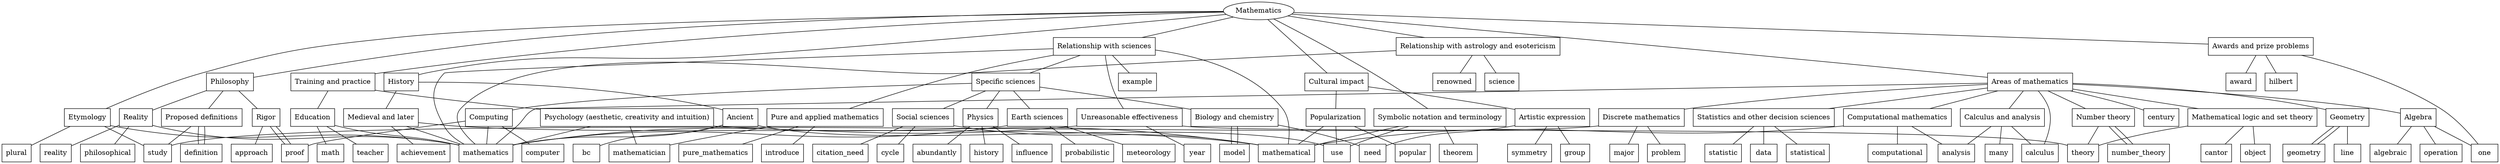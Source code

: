 graph Mathematics {
	node [shape=ellipse]
	Mathematics
	node [shape=box]
	Etymology
	Mathematics -- Etymology
	study
	Etymology -- study
	plural
	Etymology -- plural
	mathematics
	Etymology -- mathematics
	"Areas of mathematics"
	Mathematics -- "Areas of mathematics"
	mathematics
	"Areas of mathematics" -- mathematics
	century
	"Areas of mathematics" -- century
	calculus
	"Areas of mathematics" -- calculus
	"Number theory"
	"Areas of mathematics" -- "Number theory"
	theory
	"Number theory" -- theory
	number_theory
	"Number theory" -- number_theory
	number_theory
	"Number theory" -- number_theory
	Geometry
	"Areas of mathematics" -- Geometry
	geometry
	Geometry -- geometry
	line
	Geometry -- line
	geometry
	Geometry -- geometry
	Algebra
	"Areas of mathematics" -- Algebra
	algebraic
	Algebra -- algebraic
	one
	Algebra -- one
	operation
	Algebra -- operation
	"Calculus and analysis"
	"Areas of mathematics" -- "Calculus and analysis"
	calculus
	"Calculus and analysis" -- calculus
	analysis
	"Calculus and analysis" -- analysis
	many
	"Calculus and analysis" -- many
	"Discrete mathematics"
	"Areas of mathematics" -- "Discrete mathematics"
	major
	"Discrete mathematics" -- major
	problem
	"Discrete mathematics" -- problem
	study
	"Discrete mathematics" -- study
	"Mathematical logic and set theory"
	"Areas of mathematics" -- "Mathematical logic and set theory"
	cantor
	"Mathematical logic and set theory" -- cantor
	theory
	"Mathematical logic and set theory" -- theory
	object
	"Mathematical logic and set theory" -- object
	"Statistics and other decision sciences"
	"Areas of mathematics" -- "Statistics and other decision sciences"
	statistical
	"Statistics and other decision sciences" -- statistical
	statistic
	"Statistics and other decision sciences" -- statistic
	data
	"Statistics and other decision sciences" -- data
	"Computational mathematics"
	"Areas of mathematics" -- "Computational mathematics"
	analysis
	"Computational mathematics" -- analysis
	computational
	"Computational mathematics" -- computational
	mathematical
	"Computational mathematics" -- mathematical
	History
	Mathematics -- History
	Ancient
	History -- Ancient
	bc
	Ancient -- bc
	use
	Ancient -- use
	mathematics
	Ancient -- mathematics
	"Medieval and later"
	History -- "Medieval and later"
	mathematical
	"Medieval and later" -- mathematical
	mathematics
	"Medieval and later" -- mathematics
	achievement
	"Medieval and later" -- achievement
	"Symbolic notation and terminology"
	Mathematics -- "Symbolic notation and terminology"
	theorem
	"Symbolic notation and terminology" -- theorem
	mathematical
	"Symbolic notation and terminology" -- mathematical
	use
	"Symbolic notation and terminology" -- use
	"Relationship with sciences"
	Mathematics -- "Relationship with sciences"
	example
	"Relationship with sciences" -- example
	mathematics
	"Relationship with sciences" -- mathematics
	mathematical
	"Relationship with sciences" -- mathematical
	"Pure and applied mathematics"
	"Relationship with sciences" -- "Pure and applied mathematics"
	pure_mathematics
	"Pure and applied mathematics" -- pure_mathematics
	introduce
	"Pure and applied mathematics" -- introduce
	mathematician
	"Pure and applied mathematics" -- mathematician
	"Unreasonable effectiveness"
	"Relationship with sciences" -- "Unreasonable effectiveness"
	theory
	"Unreasonable effectiveness" -- theory
	mathematics
	"Unreasonable effectiveness" -- mathematics
	year
	"Unreasonable effectiveness" -- year
	"Specific sciences"
	"Relationship with sciences" -- "Specific sciences"
	Physics
	"Specific sciences" -- Physics
	abundantly
	Physics -- abundantly
	history
	Physics -- history
	influence
	Physics -- influence
	Computing
	"Specific sciences" -- Computing
	proof
	Computing -- proof
	mathematics
	Computing -- mathematics
	computer
	Computing -- computer
	"Biology and chemistry"
	"Specific sciences" -- "Biology and chemistry"
	need
	"Biology and chemistry" -- need
	model
	"Biology and chemistry" -- model
	model
	"Biology and chemistry" -- model
	"Earth sciences"
	"Specific sciences" -- "Earth sciences"
	meteorology
	"Earth sciences" -- meteorology
	mathematics
	"Earth sciences" -- mathematics
	probabilistic
	"Earth sciences" -- probabilistic
	"Social sciences"
	"Specific sciences" -- "Social sciences"
	mathematical
	"Social sciences" -- mathematical
	cycle
	"Social sciences" -- cycle
	citation_need
	"Social sciences" -- citation_need
	"Relationship with astrology and esotericism"
	Mathematics -- "Relationship with astrology and esotericism"
	renowned
	"Relationship with astrology and esotericism" -- renowned
	mathematics
	"Relationship with astrology and esotericism" -- mathematics
	science
	"Relationship with astrology and esotericism" -- science
	Philosophy
	Mathematics -- Philosophy
	Reality
	Philosophy -- Reality
	reality
	Reality -- reality
	mathematics
	Reality -- mathematics
	philosophical
	Reality -- philosophical
	"Proposed definitions"
	Philosophy -- "Proposed definitions"
	study
	"Proposed definitions" -- study
	definition
	"Proposed definitions" -- definition
	definition
	"Proposed definitions" -- definition
	Rigor
	Philosophy -- Rigor
	approach
	Rigor -- approach
	proof
	Rigor -- proof
	proof
	Rigor -- proof
	"Training and practice"
	Mathematics -- "Training and practice"
	Education
	"Training and practice" -- Education
	math
	Education -- math
	mathematics
	Education -- mathematics
	teacher
	Education -- teacher
	"Psychology (aesthetic, creativity and intuition)"
	"Training and practice" -- "Psychology (aesthetic, creativity and intuition)"
	mathematician
	"Psychology (aesthetic, creativity and intuition)" -- mathematician
	mathematics
	"Psychology (aesthetic, creativity and intuition)" -- mathematics
	mathematical
	"Psychology (aesthetic, creativity and intuition)" -- mathematical
	"Cultural impact"
	Mathematics -- "Cultural impact"
	"Artistic expression"
	"Cultural impact" -- "Artistic expression"
	group
	"Artistic expression" -- group
	need
	"Artistic expression" -- need
	symmetry
	"Artistic expression" -- symmetry
	Popularization
	"Cultural impact" -- Popularization
	mathematical
	Popularization -- mathematical
	popular
	Popularization -- popular
	use
	Popularization -- use
	"Awards and prize problems"
	Mathematics -- "Awards and prize problems"
	award
	"Awards and prize problems" -- award
	one
	"Awards and prize problems" -- one
	hilbert
	"Awards and prize problems" -- hilbert
}
